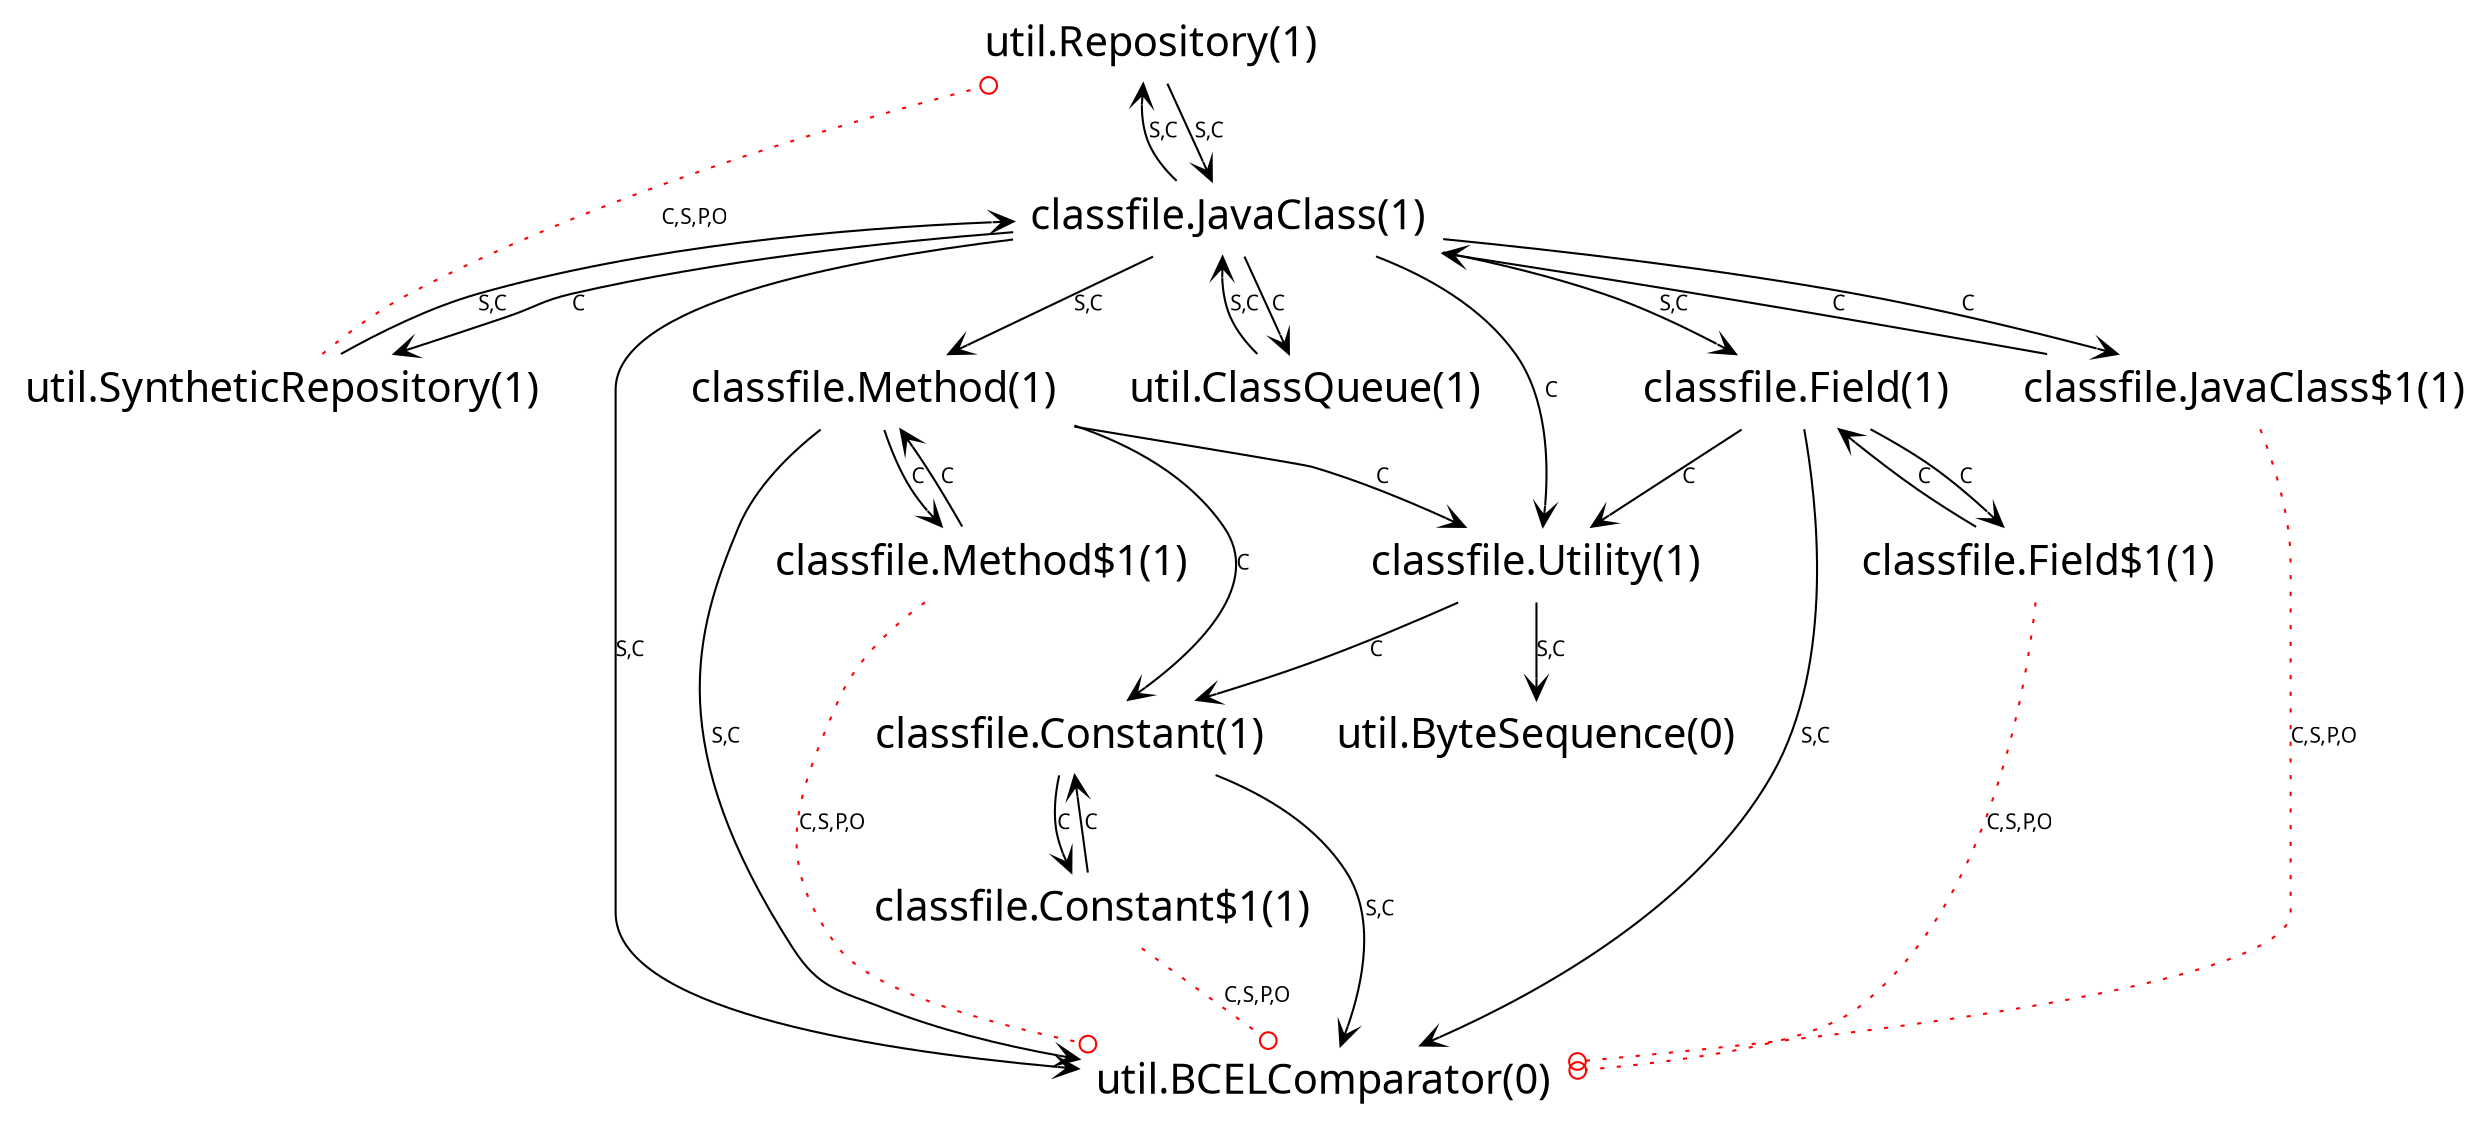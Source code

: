 digraph classfile_2_util_tdg { 
node [shape=plaintext, fontname=Skia, fontsize=20];
edge [fontname=Skia, fontsize = 10];
23[ label="util.Repository(1)"];
22[ label="classfile.JavaClass(1)"];
21[ label="util.ClassQueue(1)"];
22[ label="classfile.JavaClass(1)"];
19[ label="util.SyntheticRepository(1)"];
22[ label="classfile.JavaClass(1)"];
17[ label="util.BCELComparator(0)"];
16[ label="classfile.Constant$1(1)"];
17[ label="util.BCELComparator(0)"];
14[ label="classfile.Method(1)"];
17[ label="util.BCELComparator(0)"];
22[ label="classfile.JavaClass(1)"];
11[ label="util.ByteSequence(0)"];
10[ label="classfile.Utility(1)"];
17[ label="util.BCELComparator(0)"];
8[ label="classfile.Field(1)"];
17[ label="util.BCELComparator(0)"];
6[ label="classfile.JavaClass$1(1)"];
17[ label="util.BCELComparator(0)"];
4[ label="classfile.Method$1(1)"];
17[ label="util.BCELComparator(0)"];
2[ label="classfile.Constant(1)"];
17[ label="util.BCELComparator(0)"];
0[ label="classfile.Field$1(1)"];
10->11[color="black", arrowhead="vee", label = "S,C"];
10->2[color="black", arrowhead="vee", label = "C"];
6->22[color="black", arrowhead="vee", label = "C"];
6->17[color="red",  arrowhead="odot", style="dotted", label = "C,S,P,O"];
19->22[color="black", arrowhead="vee", label = "S,C"];
19->23[color="red",  arrowhead="odot", style="dotted", label = "C,S,P,O"];
14->17[color="black", arrowhead="vee", label = "S,C"];
14->10[color="black", arrowhead="vee", label = "C"];
14->2[color="black", arrowhead="vee", label = "C"];
14->4[color="black", arrowhead="vee", label = "C"];
0->8[color="black", arrowhead="vee", label = "C"];
0->17[color="red",  arrowhead="odot", style="dotted", label = "C,S,P,O"];
23->22[color="black", arrowhead="vee", label = "S,C"];
8->17[color="black", arrowhead="vee", label = "S,C"];
8->10[color="black", arrowhead="vee", label = "C"];
8->0[color="black", arrowhead="vee", label = "C"];
21->22[color="black", arrowhead="vee", label = "S,C"];
16->2[color="black", arrowhead="vee", label = "C"];
16->17[color="red",  arrowhead="odot", style="dotted", label = "C,S,P,O"];
22->23[color="black", arrowhead="vee", label = "S,C"];
22->17[color="black", arrowhead="vee", label = "S,C"];
22->14[color="black", arrowhead="vee", label = "S,C"];
22->8[color="black", arrowhead="vee", label = "S,C"];
22->10[color="black", arrowhead="vee", label = "C"];
22->21[color="black", arrowhead="vee", label = "C"];
22->19[color="black", arrowhead="vee", label = "C"];
22->6[color="black", arrowhead="vee", label = "C"];
2->17[color="black", arrowhead="vee", label = "S,C"];
2->16[color="black", arrowhead="vee", label = "C"];
4->14[color="black", arrowhead="vee", label = "C"];
4->17[color="red",  arrowhead="odot", style="dotted", label = "C,S,P,O"]
}